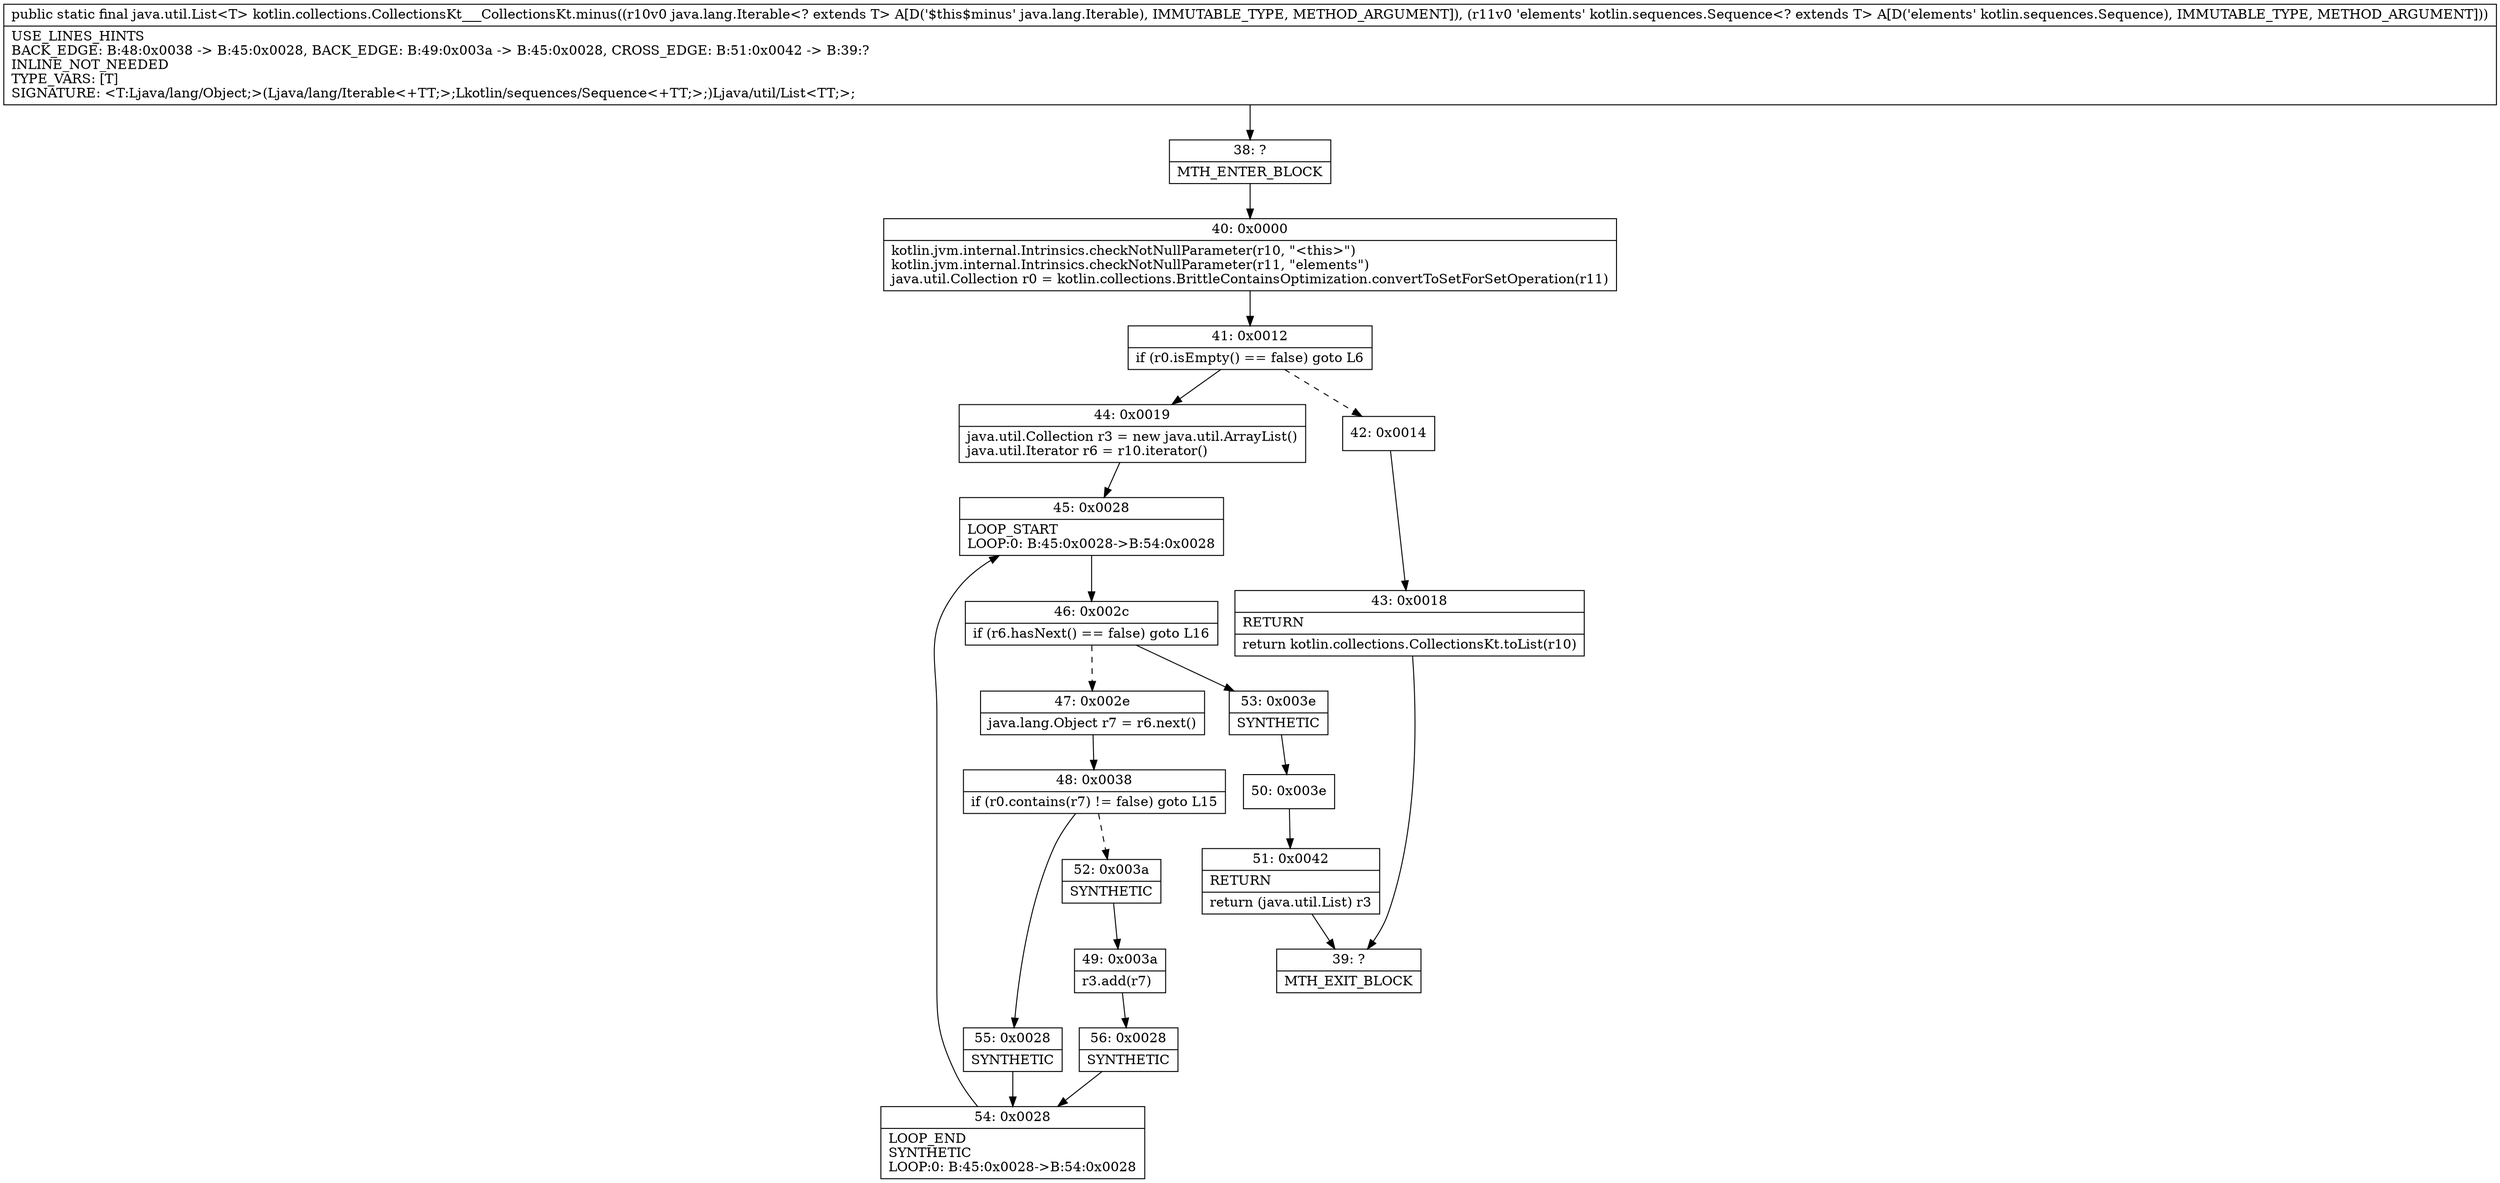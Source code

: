 digraph "CFG forkotlin.collections.CollectionsKt___CollectionsKt.minus(Ljava\/lang\/Iterable;Lkotlin\/sequences\/Sequence;)Ljava\/util\/List;" {
Node_38 [shape=record,label="{38\:\ ?|MTH_ENTER_BLOCK\l}"];
Node_40 [shape=record,label="{40\:\ 0x0000|kotlin.jvm.internal.Intrinsics.checkNotNullParameter(r10, \"\<this\>\")\lkotlin.jvm.internal.Intrinsics.checkNotNullParameter(r11, \"elements\")\ljava.util.Collection r0 = kotlin.collections.BrittleContainsOptimization.convertToSetForSetOperation(r11)\l}"];
Node_41 [shape=record,label="{41\:\ 0x0012|if (r0.isEmpty() == false) goto L6\l}"];
Node_42 [shape=record,label="{42\:\ 0x0014}"];
Node_43 [shape=record,label="{43\:\ 0x0018|RETURN\l|return kotlin.collections.CollectionsKt.toList(r10)\l}"];
Node_39 [shape=record,label="{39\:\ ?|MTH_EXIT_BLOCK\l}"];
Node_44 [shape=record,label="{44\:\ 0x0019|java.util.Collection r3 = new java.util.ArrayList()\ljava.util.Iterator r6 = r10.iterator()\l}"];
Node_45 [shape=record,label="{45\:\ 0x0028|LOOP_START\lLOOP:0: B:45:0x0028\-\>B:54:0x0028\l}"];
Node_46 [shape=record,label="{46\:\ 0x002c|if (r6.hasNext() == false) goto L16\l}"];
Node_47 [shape=record,label="{47\:\ 0x002e|java.lang.Object r7 = r6.next()\l}"];
Node_48 [shape=record,label="{48\:\ 0x0038|if (r0.contains(r7) != false) goto L15\l}"];
Node_52 [shape=record,label="{52\:\ 0x003a|SYNTHETIC\l}"];
Node_49 [shape=record,label="{49\:\ 0x003a|r3.add(r7)\l}"];
Node_56 [shape=record,label="{56\:\ 0x0028|SYNTHETIC\l}"];
Node_54 [shape=record,label="{54\:\ 0x0028|LOOP_END\lSYNTHETIC\lLOOP:0: B:45:0x0028\-\>B:54:0x0028\l}"];
Node_55 [shape=record,label="{55\:\ 0x0028|SYNTHETIC\l}"];
Node_53 [shape=record,label="{53\:\ 0x003e|SYNTHETIC\l}"];
Node_50 [shape=record,label="{50\:\ 0x003e}"];
Node_51 [shape=record,label="{51\:\ 0x0042|RETURN\l|return (java.util.List) r3\l}"];
MethodNode[shape=record,label="{public static final java.util.List\<T\> kotlin.collections.CollectionsKt___CollectionsKt.minus((r10v0 java.lang.Iterable\<? extends T\> A[D('$this$minus' java.lang.Iterable), IMMUTABLE_TYPE, METHOD_ARGUMENT]), (r11v0 'elements' kotlin.sequences.Sequence\<? extends T\> A[D('elements' kotlin.sequences.Sequence), IMMUTABLE_TYPE, METHOD_ARGUMENT]))  | USE_LINES_HINTS\lBACK_EDGE: B:48:0x0038 \-\> B:45:0x0028, BACK_EDGE: B:49:0x003a \-\> B:45:0x0028, CROSS_EDGE: B:51:0x0042 \-\> B:39:?\lINLINE_NOT_NEEDED\lTYPE_VARS: [T]\lSIGNATURE: \<T:Ljava\/lang\/Object;\>(Ljava\/lang\/Iterable\<+TT;\>;Lkotlin\/sequences\/Sequence\<+TT;\>;)Ljava\/util\/List\<TT;\>;\l}"];
MethodNode -> Node_38;Node_38 -> Node_40;
Node_40 -> Node_41;
Node_41 -> Node_42[style=dashed];
Node_41 -> Node_44;
Node_42 -> Node_43;
Node_43 -> Node_39;
Node_44 -> Node_45;
Node_45 -> Node_46;
Node_46 -> Node_47[style=dashed];
Node_46 -> Node_53;
Node_47 -> Node_48;
Node_48 -> Node_52[style=dashed];
Node_48 -> Node_55;
Node_52 -> Node_49;
Node_49 -> Node_56;
Node_56 -> Node_54;
Node_54 -> Node_45;
Node_55 -> Node_54;
Node_53 -> Node_50;
Node_50 -> Node_51;
Node_51 -> Node_39;
}

